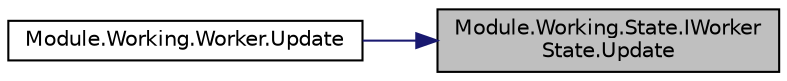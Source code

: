 digraph "Module.Working.State.IWorkerState.Update"
{
 // LATEX_PDF_SIZE
  edge [fontname="Helvetica",fontsize="10",labelfontname="Helvetica",labelfontsize="10"];
  node [fontname="Helvetica",fontsize="10",shape=record];
  rankdir="RL";
  Node1 [label="Module.Working.State.IWorker\lState.Update",height=0.2,width=0.4,color="black", fillcolor="grey75", style="filled", fontcolor="black",tooltip=" "];
  Node1 -> Node2 [dir="back",color="midnightblue",fontsize="10",style="solid",fontname="Helvetica"];
  Node2 [label="Module.Working.Worker.Update",height=0.2,width=0.4,color="black", fillcolor="white", style="filled",URL="$classModule_1_1Working_1_1Worker.html#a279427328712a01adc0c59eca883d6d6",tooltip=" "];
}
